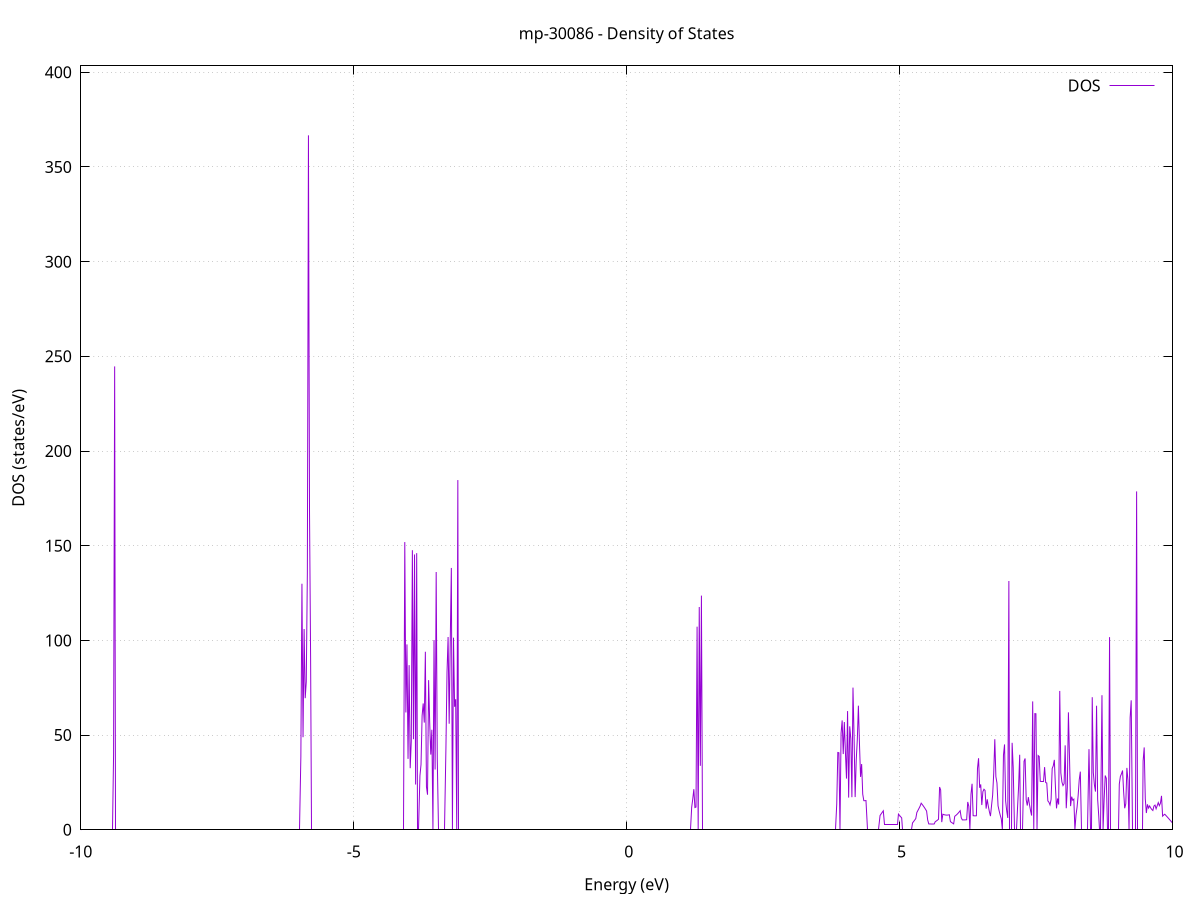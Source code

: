 set title 'mp-30086 - Density of States'
set xlabel 'Energy (eV)'
set ylabel 'DOS (states/eV)'
set grid
set xrange [-10:10]
set yrange [0:403.378]
set xzeroaxis lt -1
set terminal png size 800,600
set output 'mp-30086_dos_gnuplot.png'
plot '-' using 1:2 with lines title 'DOS'
-27.844000 0.000000
-27.824200 0.000000
-27.804300 0.000000
-27.784500 0.000000
-27.764700 0.000000
-27.744800 0.000000
-27.725000 0.000000
-27.705200 0.000000
-27.685300 0.000000
-27.665500 0.000000
-27.645700 0.000000
-27.625800 0.000000
-27.606000 0.000000
-27.586200 0.000000
-27.566400 0.000000
-27.546500 0.000000
-27.526700 0.000000
-27.506900 0.000000
-27.487000 0.000000
-27.467200 0.000000
-27.447400 0.000000
-27.427500 0.000000
-27.407700 0.000000
-27.387900 0.000000
-27.368000 0.000000
-27.348200 0.000000
-27.328400 0.000000
-27.308500 0.000000
-27.288700 0.000000
-27.268900 0.000000
-27.249000 0.000000
-27.229200 0.000000
-27.209400 0.000000
-27.189500 0.000000
-27.169700 0.000000
-27.149900 0.000000
-27.130000 0.000000
-27.110200 0.000000
-27.090400 0.000000
-27.070500 0.000000
-27.050700 0.000000
-27.030900 0.000000
-27.011000 0.000000
-26.991200 0.000000
-26.971400 0.000000
-26.951500 0.000000
-26.931700 0.000000
-26.911900 0.000000
-26.892000 0.000000
-26.872200 0.000000
-26.852400 0.000000
-26.832500 0.000000
-26.812700 0.000000
-26.792900 0.000000
-26.773000 0.000000
-26.753200 0.000000
-26.733400 0.000000
-26.713500 0.000000
-26.693700 0.000000
-26.673900 0.000000
-26.654000 0.000000
-26.634200 0.000000
-26.614400 0.000000
-26.594500 0.000000
-26.574700 0.000000
-26.554900 0.000000
-26.535000 0.000000
-26.515200 0.000000
-26.495400 0.000000
-26.475500 0.000000
-26.455700 0.000000
-26.435900 0.000000
-26.416000 0.000000
-26.396200 0.000000
-26.376400 0.000000
-26.356500 0.000000
-26.336700 0.000000
-26.316900 0.000000
-26.297000 0.000000
-26.277200 0.000000
-26.257400 0.000000
-26.237500 0.000000
-26.217700 0.000000
-26.197900 0.000000
-26.178000 0.000000
-26.158200 0.000000
-26.138400 0.000000
-26.118500 0.000000
-26.098700 0.000000
-26.078900 0.000000
-26.059000 0.000000
-26.039200 0.000000
-26.019400 0.000000
-25.999600 0.000000
-25.979700 0.000000
-25.959900 0.000000
-25.940100 0.000000
-25.920200 0.000000
-25.900400 0.000000
-25.880600 0.000000
-25.860700 0.000000
-25.840900 0.000000
-25.821100 0.000000
-25.801200 0.000000
-25.781400 0.000000
-25.761600 0.000000
-25.741700 0.000000
-25.721900 0.000000
-25.702100 0.000000
-25.682200 0.000000
-25.662400 0.000000
-25.642600 0.000000
-25.622700 0.000000
-25.602900 0.000000
-25.583100 0.000000
-25.563200 0.000000
-25.543400 0.000000
-25.523600 0.000000
-25.503700 0.000000
-25.483900 0.000000
-25.464100 0.000000
-25.444200 0.000000
-25.424400 0.000000
-25.404600 0.000000
-25.384700 0.000000
-25.364900 0.000000
-25.345100 0.000000
-25.325200 0.000000
-25.305400 0.000000
-25.285600 0.000000
-25.265700 0.000000
-25.245900 0.000000
-25.226100 0.000000
-25.206200 0.000000
-25.186400 0.000000
-25.166600 0.000000
-25.146700 0.000000
-25.126900 0.000000
-25.107100 0.000000
-25.087200 0.000000
-25.067400 0.000000
-25.047600 0.000000
-25.027700 0.000000
-25.007900 0.000000
-24.988100 0.000000
-24.968200 0.000000
-24.948400 0.000000
-24.928600 0.000000
-24.908700 0.000000
-24.888900 0.000000
-24.869100 0.000000
-24.849200 0.000000
-24.829400 0.000000
-24.809600 0.000000
-24.789700 0.000000
-24.769900 0.000000
-24.750100 0.000000
-24.730200 0.000000
-24.710400 0.000000
-24.690600 0.000000
-24.670700 0.000000
-24.650900 0.000000
-24.631100 0.000000
-24.611200 0.000000
-24.591400 0.000000
-24.571600 0.000000
-24.551700 0.000000
-24.531900 0.000000
-24.512100 0.000000
-24.492200 0.000000
-24.472400 0.000000
-24.452600 0.000000
-24.432800 0.000000
-24.412900 0.000000
-24.393100 0.000000
-24.373300 0.000000
-24.353400 0.000000
-24.333600 0.000000
-24.313800 0.000000
-24.293900 0.000000
-24.274100 0.000000
-24.254300 0.000000
-24.234400 0.000000
-24.214600 0.000000
-24.194800 0.000000
-24.174900 0.000000
-24.155100 0.000000
-24.135300 0.000000
-24.115400 0.000000
-24.095600 0.000000
-24.075800 0.000000
-24.055900 0.000000
-24.036100 0.000000
-24.016300 0.000000
-23.996400 0.000000
-23.976600 0.000000
-23.956800 0.000000
-23.936900 0.000000
-23.917100 0.000000
-23.897300 0.000000
-23.877400 0.000000
-23.857600 0.000000
-23.837800 0.000000
-23.817900 0.000000
-23.798100 0.000000
-23.778300 0.000000
-23.758400 0.000000
-23.738600 0.000000
-23.718800 0.000000
-23.698900 0.000000
-23.679100 0.000000
-23.659300 0.000000
-23.639400 0.000000
-23.619600 0.000000
-23.599800 0.000000
-23.579900 0.000000
-23.560100 0.000000
-23.540300 0.000000
-23.520400 0.000000
-23.500600 0.000000
-23.480800 0.000000
-23.460900 0.000000
-23.441100 0.000000
-23.421300 0.000000
-23.401400 0.000000
-23.381600 0.000000
-23.361800 0.000000
-23.341900 0.000000
-23.322100 0.000000
-23.302300 0.000000
-23.282400 0.000000
-23.262600 0.000000
-23.242800 0.000000
-23.222900 0.000000
-23.203100 0.000000
-23.183300 0.000000
-23.163400 0.000000
-23.143600 0.000000
-23.123800 0.000000
-23.103900 0.000000
-23.084100 0.000000
-23.064300 0.000000
-23.044400 0.000000
-23.024600 0.000000
-23.004800 0.000000
-22.984900 0.000000
-22.965100 0.000000
-22.945300 0.000000
-22.925500 0.000000
-22.905600 0.000000
-22.885800 0.000000
-22.866000 0.000000
-22.846100 0.000000
-22.826300 0.000000
-22.806500 0.000000
-22.786600 0.000000
-22.766800 0.000000
-22.747000 0.000000
-22.727100 0.000000
-22.707300 0.000000
-22.687500 0.000000
-22.667600 0.000000
-22.647800 0.000000
-22.628000 0.000000
-22.608100 0.000000
-22.588300 0.000000
-22.568500 0.000000
-22.548600 0.000000
-22.528800 0.000000
-22.509000 0.000000
-22.489100 0.000000
-22.469300 0.000000
-22.449500 0.000000
-22.429600 0.000000
-22.409800 0.000000
-22.390000 0.000000
-22.370100 0.000000
-22.350300 0.000000
-22.330500 0.000000
-22.310600 0.000000
-22.290800 0.000000
-22.271000 0.000000
-22.251100 0.000000
-22.231300 0.000000
-22.211500 0.000000
-22.191600 0.000000
-22.171800 0.000000
-22.152000 0.000000
-22.132100 0.000000
-22.112300 0.000000
-22.092500 0.000000
-22.072600 0.000000
-22.052800 0.000000
-22.033000 0.000000
-22.013100 0.000000
-21.993300 0.000000
-21.973500 0.000000
-21.953600 0.000000
-21.933800 0.000000
-21.914000 0.000000
-21.894100 0.000000
-21.874300 0.000000
-21.854500 0.000000
-21.834600 0.000000
-21.814800 0.000000
-21.795000 0.000000
-21.775100 0.000000
-21.755300 0.000000
-21.735500 0.000000
-21.715600 0.000000
-21.695800 0.000000
-21.676000 0.000000
-21.656100 0.000000
-21.636300 0.000000
-21.616500 0.000000
-21.596600 0.000000
-21.576800 0.000000
-21.557000 0.000000
-21.537100 0.000000
-21.517300 0.000000
-21.497500 0.000000
-21.477600 0.000000
-21.457800 0.000000
-21.438000 0.000000
-21.418100 0.000000
-21.398300 0.000000
-21.378500 0.000000
-21.358700 0.000000
-21.338800 0.000000
-21.319000 0.000000
-21.299200 0.000000
-21.279300 0.000000
-21.259500 0.000000
-21.239700 0.000000
-21.219800 0.000000
-21.200000 0.000000
-21.180200 0.000000
-21.160300 0.000000
-21.140500 0.000000
-21.120700 0.000000
-21.100800 0.000000
-21.081000 0.000000
-21.061200 0.000000
-21.041300 0.000000
-21.021500 0.000000
-21.001700 0.000000
-20.981800 0.000000
-20.962000 0.000000
-20.942200 0.000000
-20.922300 0.000000
-20.902500 0.000000
-20.882700 0.000000
-20.862800 0.000000
-20.843000 0.000000
-20.823200 0.000000
-20.803300 0.000000
-20.783500 0.000000
-20.763700 0.000000
-20.743800 0.000000
-20.724000 0.000000
-20.704200 0.000000
-20.684300 0.000000
-20.664500 0.000000
-20.644700 0.000000
-20.624800 0.000000
-20.605000 0.000000
-20.585200 0.000000
-20.565300 0.000000
-20.545500 0.000000
-20.525700 0.000000
-20.505800 0.000000
-20.486000 0.000000
-20.466200 0.000000
-20.446300 0.000000
-20.426500 0.000000
-20.406700 0.000000
-20.386800 0.000000
-20.367000 0.000000
-20.347200 0.000000
-20.327300 0.000000
-20.307500 0.000000
-20.287700 0.000000
-20.267800 0.000000
-20.248000 0.000000
-20.228200 0.000000
-20.208300 0.000000
-20.188500 0.000000
-20.168700 0.000000
-20.148800 0.000000
-20.129000 0.000000
-20.109200 0.000000
-20.089300 0.000000
-20.069500 0.000000
-20.049700 0.000000
-20.029800 0.000000
-20.010000 0.000000
-19.990200 0.000000
-19.970300 0.000000
-19.950500 0.000000
-19.930700 0.000000
-19.910800 0.000000
-19.891000 0.000000
-19.871200 0.000000
-19.851300 0.000000
-19.831500 0.000000
-19.811700 0.000000
-19.791900 0.000000
-19.772000 0.000000
-19.752200 0.000000
-19.732400 0.000000
-19.712500 0.000000
-19.692700 0.000000
-19.672900 0.000000
-19.653000 0.000000
-19.633200 0.000000
-19.613400 0.000000
-19.593500 0.000000
-19.573700 0.000000
-19.553900 0.000000
-19.534000 0.000000
-19.514200 0.000000
-19.494400 0.000000
-19.474500 0.000000
-19.454700 0.000000
-19.434900 0.000000
-19.415000 0.000000
-19.395200 0.000000
-19.375400 0.000000
-19.355500 0.000000
-19.335700 0.000000
-19.315900 0.000000
-19.296000 0.000000
-19.276200 0.000000
-19.256400 0.000000
-19.236500 0.000000
-19.216700 0.000000
-19.196900 0.000000
-19.177000 0.000000
-19.157200 0.000000
-19.137400 0.000000
-19.117500 0.000000
-19.097700 0.000000
-19.077900 0.000000
-19.058000 0.000000
-19.038200 0.000000
-19.018400 0.000000
-18.998500 0.000000
-18.978700 0.000000
-18.958900 0.000000
-18.939000 0.000000
-18.919200 0.000000
-18.899400 0.000000
-18.879500 0.000000
-18.859700 0.000000
-18.839900 0.000000
-18.820000 0.000000
-18.800200 0.000000
-18.780400 0.000000
-18.760500 0.000000
-18.740700 0.000000
-18.720900 0.000000
-18.701000 0.000000
-18.681200 0.000000
-18.661400 0.000000
-18.641500 0.000000
-18.621700 0.000000
-18.601900 0.000000
-18.582000 0.000000
-18.562200 0.000000
-18.542400 0.000000
-18.522500 0.000000
-18.502700 0.000000
-18.482900 0.000000
-18.463000 0.000000
-18.443200 0.000000
-18.423400 0.000000
-18.403500 0.000000
-18.383700 0.000000
-18.363900 0.000000
-18.344000 0.000000
-18.324200 0.000000
-18.304400 0.000000
-18.284600 0.000000
-18.264700 0.000000
-18.244900 0.000000
-18.225100 0.000000
-18.205200 0.000000
-18.185400 0.000000
-18.165600 0.000000
-18.145700 0.000000
-18.125900 0.000000
-18.106100 0.000000
-18.086200 0.000000
-18.066400 0.000000
-18.046600 0.000000
-18.026700 0.000000
-18.006900 0.000000
-17.987100 0.000000
-17.967200 0.000000
-17.947400 0.000000
-17.927600 0.000000
-17.907700 0.000000
-17.887900 0.000000
-17.868100 0.000000
-17.848200 0.000000
-17.828400 0.000000
-17.808600 0.000000
-17.788700 0.000000
-17.768900 0.000000
-17.749100 0.000000
-17.729200 0.000000
-17.709400 0.000000
-17.689600 0.000000
-17.669700 0.000000
-17.649900 0.000000
-17.630100 0.000000
-17.610200 0.000000
-17.590400 0.000000
-17.570600 0.000000
-17.550700 0.000000
-17.530900 0.000000
-17.511100 0.000000
-17.491200 0.000000
-17.471400 0.000000
-17.451600 0.000000
-17.431700 0.000000
-17.411900 0.000000
-17.392100 0.000000
-17.372200 0.000000
-17.352400 0.000000
-17.332600 0.000000
-17.312700 0.000000
-17.292900 0.000000
-17.273100 0.000000
-17.253200 0.000000
-17.233400 0.000000
-17.213600 0.000000
-17.193700 63.648100
-17.173900 272.730800
-17.154100 0.000000
-17.134200 0.000000
-17.114400 0.000000
-17.094600 0.000000
-17.074700 0.000000
-17.054900 0.000000
-17.035100 0.000000
-17.015200 0.000000
-16.995400 0.000000
-16.975600 0.000000
-16.955700 0.000000
-16.935900 0.000000
-16.916100 0.000000
-16.896200 0.000000
-16.876400 0.000000
-16.856600 0.000000
-16.836700 0.000000
-16.816900 0.000000
-16.797100 0.000000
-16.777200 0.000000
-16.757400 0.000000
-16.737600 0.000000
-16.717800 0.000000
-16.697900 0.000000
-16.678100 0.000000
-16.658300 0.000000
-16.638400 0.000000
-16.618600 0.000000
-16.598800 0.000000
-16.578900 0.000000
-16.559100 0.000000
-16.539300 0.000000
-16.519400 0.000000
-16.499600 0.000000
-16.479800 0.000000
-16.459900 0.000000
-16.440100 0.000000
-16.420300 0.000000
-16.400400 0.000000
-16.380600 0.000000
-16.360800 0.000000
-16.340900 0.000000
-16.321100 0.000000
-16.301300 0.000000
-16.281400 0.000000
-16.261600 0.000000
-16.241800 0.000000
-16.221900 0.000000
-16.202100 0.000000
-16.182300 0.000000
-16.162400 0.000000
-16.142600 0.000000
-16.122800 0.000000
-16.102900 0.000000
-16.083100 0.000000
-16.063300 0.000000
-16.043400 0.000000
-16.023600 872.078800
-16.003800 445.822800
-15.983900 0.000000
-15.964100 0.000000
-15.944300 0.000000
-15.924400 0.000000
-15.904600 0.000000
-15.884800 0.000000
-15.864900 0.000000
-15.845100 0.000000
-15.825300 0.000000
-15.805400 0.000000
-15.785600 0.000000
-15.765800 0.000000
-15.745900 0.000000
-15.726100 0.000000
-15.706300 0.000000
-15.686400 0.000000
-15.666600 0.000000
-15.646800 0.000000
-15.626900 0.000000
-15.607100 0.000000
-15.587300 0.000000
-15.567400 0.000000
-15.547600 0.000000
-15.527800 0.000000
-15.507900 0.000000
-15.488100 0.000000
-15.468300 0.000000
-15.448400 0.000000
-15.428600 0.000000
-15.408800 0.000000
-15.388900 0.000000
-15.369100 0.000000
-15.349300 0.000000
-15.329400 0.000000
-15.309600 0.000000
-15.289800 0.000000
-15.269900 0.000000
-15.250100 0.000000
-15.230300 0.000000
-15.210400 0.000000
-15.190600 0.000000
-15.170800 0.000000
-15.151000 0.000000
-15.131100 0.000000
-15.111300 0.000000
-15.091500 0.000000
-15.071600 0.000000
-15.051800 0.000000
-15.032000 0.000000
-15.012100 0.000000
-14.992300 0.000000
-14.972500 0.000000
-14.952600 0.000000
-14.932800 0.000000
-14.913000 0.000000
-14.893100 0.000000
-14.873300 0.000000
-14.853500 0.000000
-14.833600 0.000000
-14.813800 0.000000
-14.794000 0.000000
-14.774100 0.000000
-14.754300 0.000000
-14.734500 0.000000
-14.714600 0.000000
-14.694800 0.000000
-14.675000 0.000000
-14.655100 0.000000
-14.635300 0.000000
-14.615500 0.000000
-14.595600 0.000000
-14.575800 0.000000
-14.556000 0.000000
-14.536100 0.000000
-14.516300 0.000000
-14.496500 0.000000
-14.476600 0.000000
-14.456800 0.000000
-14.437000 0.000000
-14.417100 0.000000
-14.397300 0.000000
-14.377500 0.000000
-14.357600 0.000000
-14.337800 0.000000
-14.318000 0.000000
-14.298100 0.000000
-14.278300 0.000000
-14.258500 0.000000
-14.238600 0.000000
-14.218800 0.000000
-14.199000 0.000000
-14.179100 0.000000
-14.159300 0.000000
-14.139500 0.000000
-14.119600 0.000000
-14.099800 0.000000
-14.080000 0.000000
-14.060100 0.000000
-14.040300 0.000000
-14.020500 0.000000
-14.000600 0.000000
-13.980800 0.000000
-13.961000 0.000000
-13.941100 0.000000
-13.921300 0.000000
-13.901500 0.000000
-13.881600 0.000000
-13.861800 0.000000
-13.842000 0.000000
-13.822100 0.000000
-13.802300 0.000000
-13.782500 0.000000
-13.762600 0.000000
-13.742800 0.000000
-13.723000 0.000000
-13.703100 0.000000
-13.683300 0.000000
-13.663500 0.000000
-13.643700 0.000000
-13.623800 0.000000
-13.604000 0.000000
-13.584200 0.000000
-13.564300 0.000000
-13.544500 0.000000
-13.524700 0.000000
-13.504800 0.000000
-13.485000 0.000000
-13.465200 0.000000
-13.445300 0.000000
-13.425500 0.000000
-13.405700 0.000000
-13.385800 0.000000
-13.366000 0.000000
-13.346200 0.000000
-13.326300 0.000000
-13.306500 0.000000
-13.286700 0.000000
-13.266800 0.000000
-13.247000 0.000000
-13.227200 0.000000
-13.207300 0.000000
-13.187500 0.000000
-13.167700 0.000000
-13.147800 0.000000
-13.128000 0.000000
-13.108200 0.000000
-13.088300 0.000000
-13.068500 0.000000
-13.048700 0.000000
-13.028800 0.000000
-13.009000 0.000000
-12.989200 0.000000
-12.969300 0.000000
-12.949500 0.000000
-12.929700 0.000000
-12.909800 0.000000
-12.890000 0.000000
-12.870200 0.000000
-12.850300 0.000000
-12.830500 0.000000
-12.810700 0.000000
-12.790800 0.000000
-12.771000 0.000000
-12.751200 0.000000
-12.731300 0.000000
-12.711500 0.000000
-12.691700 0.000000
-12.671800 0.000000
-12.652000 0.000000
-12.632200 0.000000
-12.612300 0.000000
-12.592500 0.000000
-12.572700 0.000000
-12.552800 0.000000
-12.533000 0.000000
-12.513200 0.000000
-12.493300 0.000000
-12.473500 0.000000
-12.453700 0.000000
-12.433800 0.000000
-12.414000 0.000000
-12.394200 0.000000
-12.374300 0.000000
-12.354500 0.000000
-12.334700 0.000000
-12.314800 0.000000
-12.295000 0.000000
-12.275200 0.000000
-12.255300 0.000000
-12.235500 0.000000
-12.215700 0.000000
-12.195800 0.000000
-12.176000 0.000000
-12.156200 0.000000
-12.136300 0.000000
-12.116500 0.000000
-12.096700 0.000000
-12.076900 0.000000
-12.057000 0.000000
-12.037200 0.000000
-12.017400 0.000000
-11.997500 0.000000
-11.977700 0.000000
-11.957900 0.000000
-11.938000 0.000000
-11.918200 0.000000
-11.898400 0.000000
-11.878500 0.000000
-11.858700 0.000000
-11.838900 0.000000
-11.819000 0.000000
-11.799200 0.000000
-11.779400 0.000000
-11.759500 0.000000
-11.739700 0.000000
-11.719900 0.000000
-11.700000 0.000000
-11.680200 0.000000
-11.660400 0.000000
-11.640500 0.000000
-11.620700 0.000000
-11.600900 0.000000
-11.581000 0.000000
-11.561200 0.000000
-11.541400 0.000000
-11.521500 0.000000
-11.501700 0.000000
-11.481900 0.000000
-11.462000 0.000000
-11.442200 0.000000
-11.422400 0.000000
-11.402500 0.000000
-11.382700 0.000000
-11.362900 0.000000
-11.343000 0.000000
-11.323200 0.000000
-11.303400 0.000000
-11.283500 0.000000
-11.263700 0.000000
-11.243900 0.000000
-11.224000 0.000000
-11.204200 0.000000
-11.184400 0.000000
-11.164500 0.000000
-11.144700 0.000000
-11.124900 0.000000
-11.105000 0.000000
-11.085200 0.000000
-11.065400 0.000000
-11.045500 0.000000
-11.025700 0.000000
-11.005900 0.000000
-10.986000 0.000000
-10.966200 0.000000
-10.946400 0.000000
-10.926500 0.000000
-10.906700 0.000000
-10.886900 0.000000
-10.867000 0.000000
-10.847200 0.000000
-10.827400 0.000000
-10.807500 0.000000
-10.787700 0.000000
-10.767900 0.000000
-10.748000 0.000000
-10.728200 0.000000
-10.708400 0.000000
-10.688500 0.000000
-10.668700 0.000000
-10.648900 0.000000
-10.629000 0.000000
-10.609200 0.000000
-10.589400 0.000000
-10.569500 0.000000
-10.549700 0.000000
-10.529900 0.000000
-10.510100 0.000000
-10.490200 0.000000
-10.470400 0.000000
-10.450600 0.000000
-10.430700 0.000000
-10.410900 0.000000
-10.391100 0.000000
-10.371200 0.000000
-10.351400 0.000000
-10.331600 0.000000
-10.311700 0.000000
-10.291900 0.000000
-10.272100 0.000000
-10.252200 0.000000
-10.232400 0.000000
-10.212600 0.000000
-10.192700 0.000000
-10.172900 0.000000
-10.153100 0.000000
-10.133200 0.000000
-10.113400 0.000000
-10.093600 0.000000
-10.073700 0.000000
-10.053900 0.000000
-10.034100 0.000000
-10.014200 0.000000
-9.994400 0.000000
-9.974600 0.000000
-9.954700 0.000000
-9.934900 0.000000
-9.915100 0.000000
-9.895200 0.000000
-9.875400 0.000000
-9.855600 0.000000
-9.835700 0.000000
-9.815900 0.000000
-9.796100 0.000000
-9.776200 0.000000
-9.756400 0.000000
-9.736600 0.000000
-9.716700 0.000000
-9.696900 0.000000
-9.677100 0.000000
-9.657200 0.000000
-9.637400 0.000000
-9.617600 0.000000
-9.597700 0.000000
-9.577900 0.000000
-9.558100 0.000000
-9.538200 0.000000
-9.518400 0.000000
-9.498600 0.000000
-9.478700 0.000000
-9.458900 0.000000
-9.439100 0.000000
-9.419200 0.000000
-9.399400 39.706500
-9.379600 244.693400
-9.359700 0.000000
-9.339900 0.000000
-9.320100 0.000000
-9.300200 0.000000
-9.280400 0.000000
-9.260600 0.000000
-9.240700 0.000000
-9.220900 0.000000
-9.201100 0.000000
-9.181200 0.000000
-9.161400 0.000000
-9.141600 0.000000
-9.121700 0.000000
-9.101900 0.000000
-9.082100 0.000000
-9.062200 0.000000
-9.042400 0.000000
-9.022600 0.000000
-9.002800 0.000000
-8.982900 0.000000
-8.963100 0.000000
-8.943300 0.000000
-8.923400 0.000000
-8.903600 0.000000
-8.883800 0.000000
-8.863900 0.000000
-8.844100 0.000000
-8.824300 0.000000
-8.804400 0.000000
-8.784600 0.000000
-8.764800 0.000000
-8.744900 0.000000
-8.725100 0.000000
-8.705300 0.000000
-8.685400 0.000000
-8.665600 0.000000
-8.645800 0.000000
-8.625900 0.000000
-8.606100 0.000000
-8.586300 0.000000
-8.566400 0.000000
-8.546600 0.000000
-8.526800 0.000000
-8.506900 0.000000
-8.487100 0.000000
-8.467300 0.000000
-8.447400 0.000000
-8.427600 0.000000
-8.407800 0.000000
-8.387900 0.000000
-8.368100 0.000000
-8.348300 0.000000
-8.328400 0.000000
-8.308600 0.000000
-8.288800 0.000000
-8.268900 0.000000
-8.249100 0.000000
-8.229300 0.000000
-8.209400 0.000000
-8.189600 0.000000
-8.169800 0.000000
-8.149900 0.000000
-8.130100 0.000000
-8.110300 0.000000
-8.090400 0.000000
-8.070600 0.000000
-8.050800 0.000000
-8.030900 0.000000
-8.011100 0.000000
-7.991300 0.000000
-7.971400 0.000000
-7.951600 0.000000
-7.931800 0.000000
-7.911900 0.000000
-7.892100 0.000000
-7.872300 0.000000
-7.852400 0.000000
-7.832600 0.000000
-7.812800 0.000000
-7.792900 0.000000
-7.773100 0.000000
-7.753300 0.000000
-7.733400 0.000000
-7.713600 0.000000
-7.693800 0.000000
-7.673900 0.000000
-7.654100 0.000000
-7.634300 0.000000
-7.614400 0.000000
-7.594600 0.000000
-7.574800 0.000000
-7.554900 0.000000
-7.535100 0.000000
-7.515300 0.000000
-7.495400 0.000000
-7.475600 0.000000
-7.455800 0.000000
-7.436000 0.000000
-7.416100 0.000000
-7.396300 0.000000
-7.376500 0.000000
-7.356600 0.000000
-7.336800 0.000000
-7.317000 0.000000
-7.297100 0.000000
-7.277300 0.000000
-7.257500 0.000000
-7.237600 0.000000
-7.217800 0.000000
-7.198000 0.000000
-7.178100 0.000000
-7.158300 0.000000
-7.138500 0.000000
-7.118600 0.000000
-7.098800 0.000000
-7.079000 0.000000
-7.059100 0.000000
-7.039300 0.000000
-7.019500 0.000000
-6.999600 0.000000
-6.979800 0.000000
-6.960000 0.000000
-6.940100 0.000000
-6.920300 0.000000
-6.900500 0.000000
-6.880600 0.000000
-6.860800 0.000000
-6.841000 0.000000
-6.821100 0.000000
-6.801300 0.000000
-6.781500 0.000000
-6.761600 0.000000
-6.741800 0.000000
-6.722000 0.000000
-6.702100 0.000000
-6.682300 0.000000
-6.662500 0.000000
-6.642600 0.000000
-6.622800 0.000000
-6.603000 0.000000
-6.583100 0.000000
-6.563300 0.000000
-6.543500 0.000000
-6.523600 0.000000
-6.503800 0.000000
-6.484000 0.000000
-6.464100 0.000000
-6.444300 0.000000
-6.424500 0.000000
-6.404600 0.000000
-6.384800 0.000000
-6.365000 0.000000
-6.345100 0.000000
-6.325300 0.000000
-6.305500 0.000000
-6.285600 0.000000
-6.265800 0.000000
-6.246000 0.000000
-6.226100 0.000000
-6.206300 0.000000
-6.186500 0.000000
-6.166600 0.000000
-6.146800 0.000000
-6.127000 0.000000
-6.107100 0.000000
-6.087300 0.000000
-6.067500 0.000000
-6.047600 0.000000
-6.027800 0.000000
-6.008000 0.000000
-5.988100 0.000000
-5.968300 38.594600
-5.948500 129.916000
-5.928600 48.891900
-5.908800 106.016800
-5.889000 69.480200
-5.869200 78.101900
-5.849300 135.660800
-5.829500 366.706900
-5.809700 167.214100
-5.789800 90.718600
-5.770000 0.000000
-5.750200 0.000000
-5.730300 0.000000
-5.710500 0.000000
-5.690700 0.000000
-5.670800 0.000000
-5.651000 0.000000
-5.631200 0.000000
-5.611300 0.000000
-5.591500 0.000000
-5.571700 0.000000
-5.551800 0.000000
-5.532000 0.000000
-5.512200 0.000000
-5.492300 0.000000
-5.472500 0.000000
-5.452700 0.000000
-5.432800 0.000000
-5.413000 0.000000
-5.393200 0.000000
-5.373300 0.000000
-5.353500 0.000000
-5.333700 0.000000
-5.313800 0.000000
-5.294000 0.000000
-5.274200 0.000000
-5.254300 0.000000
-5.234500 0.000000
-5.214700 0.000000
-5.194800 0.000000
-5.175000 0.000000
-5.155200 0.000000
-5.135300 0.000000
-5.115500 0.000000
-5.095700 0.000000
-5.075800 0.000000
-5.056000 0.000000
-5.036200 0.000000
-5.016300 0.000000
-4.996500 0.000000
-4.976700 0.000000
-4.956800 0.000000
-4.937000 0.000000
-4.917200 0.000000
-4.897300 0.000000
-4.877500 0.000000
-4.857700 0.000000
-4.837800 0.000000
-4.818000 0.000000
-4.798200 0.000000
-4.778300 0.000000
-4.758500 0.000000
-4.738700 0.000000
-4.718800 0.000000
-4.699000 0.000000
-4.679200 0.000000
-4.659300 0.000000
-4.639500 0.000000
-4.619700 0.000000
-4.599800 0.000000
-4.580000 0.000000
-4.560200 0.000000
-4.540300 0.000000
-4.520500 0.000000
-4.500700 0.000000
-4.480800 0.000000
-4.461000 0.000000
-4.441200 0.000000
-4.421300 0.000000
-4.401500 0.000000
-4.381700 0.000000
-4.361800 0.000000
-4.342000 0.000000
-4.322200 0.000000
-4.302400 0.000000
-4.282500 0.000000
-4.262700 0.000000
-4.242900 0.000000
-4.223000 0.000000
-4.203200 0.000000
-4.183400 0.000000
-4.163500 0.000000
-4.143700 0.000000
-4.123900 0.000000
-4.104000 0.000000
-4.084200 0.000000
-4.064400 151.920900
-4.044500 61.944200
-4.024700 97.868800
-4.004900 37.442200
-3.985000 86.937800
-3.965200 32.526100
-3.945400 46.833800
-3.925500 147.626100
-3.905700 47.837300
-3.885900 145.374000
-3.866000 23.882300
-3.846200 146.094900
-3.826400 0.000000
-3.806500 0.000000
-3.786700 28.568100
-3.766900 34.451700
-3.747000 60.243400
-3.727200 66.722400
-3.707400 56.613800
-3.687500 94.012800
-3.667700 22.744500
-3.647900 18.512400
-3.628000 79.001200
-3.608200 56.661400
-3.588400 39.695000
-3.568500 52.813600
-3.548700 0.000000
-3.528900 100.157000
-3.509000 31.828400
-3.489200 136.101100
-3.469400 37.414800
-3.449500 0.000000
-3.429700 0.000000
-3.409900 0.000000
-3.390000 0.000000
-3.370200 0.000000
-3.350400 0.000000
-3.330500 0.000000
-3.310700 43.158000
-3.290900 83.151700
-3.271000 101.780700
-3.251200 56.009200
-3.231400 99.723700
-3.211500 138.277200
-3.191700 0.000000
-3.171900 101.457200
-3.152000 64.952700
-3.132200 68.936300
-3.112400 0.000000
-3.092500 184.673500
-3.072700 0.000000
-3.052900 0.000000
-3.033000 0.000000
-3.013200 0.000000
-2.993400 0.000000
-2.973500 0.000000
-2.953700 0.000000
-2.933900 0.000000
-2.914000 0.000000
-2.894200 0.000000
-2.874400 0.000000
-2.854500 0.000000
-2.834700 0.000000
-2.814900 0.000000
-2.795100 0.000000
-2.775200 0.000000
-2.755400 0.000000
-2.735600 0.000000
-2.715700 0.000000
-2.695900 0.000000
-2.676100 0.000000
-2.656200 0.000000
-2.636400 0.000000
-2.616600 0.000000
-2.596700 0.000000
-2.576900 0.000000
-2.557100 0.000000
-2.537200 0.000000
-2.517400 0.000000
-2.497600 0.000000
-2.477700 0.000000
-2.457900 0.000000
-2.438100 0.000000
-2.418200 0.000000
-2.398400 0.000000
-2.378600 0.000000
-2.358700 0.000000
-2.338900 0.000000
-2.319100 0.000000
-2.299200 0.000000
-2.279400 0.000000
-2.259600 0.000000
-2.239700 0.000000
-2.219900 0.000000
-2.200100 0.000000
-2.180200 0.000000
-2.160400 0.000000
-2.140600 0.000000
-2.120700 0.000000
-2.100900 0.000000
-2.081100 0.000000
-2.061200 0.000000
-2.041400 0.000000
-2.021600 0.000000
-2.001700 0.000000
-1.981900 0.000000
-1.962100 0.000000
-1.942200 0.000000
-1.922400 0.000000
-1.902600 0.000000
-1.882700 0.000000
-1.862900 0.000000
-1.843100 0.000000
-1.823200 0.000000
-1.803400 0.000000
-1.783600 0.000000
-1.763700 0.000000
-1.743900 0.000000
-1.724100 0.000000
-1.704200 0.000000
-1.684400 0.000000
-1.664600 0.000000
-1.644700 0.000000
-1.624900 0.000000
-1.605100 0.000000
-1.585200 0.000000
-1.565400 0.000000
-1.545600 0.000000
-1.525700 0.000000
-1.505900 0.000000
-1.486100 0.000000
-1.466200 0.000000
-1.446400 0.000000
-1.426600 0.000000
-1.406700 0.000000
-1.386900 0.000000
-1.367100 0.000000
-1.347200 0.000000
-1.327400 0.000000
-1.307600 0.000000
-1.287700 0.000000
-1.267900 0.000000
-1.248100 0.000000
-1.228300 0.000000
-1.208400 0.000000
-1.188600 0.000000
-1.168800 0.000000
-1.148900 0.000000
-1.129100 0.000000
-1.109300 0.000000
-1.089400 0.000000
-1.069600 0.000000
-1.049800 0.000000
-1.029900 0.000000
-1.010100 0.000000
-0.990300 0.000000
-0.970400 0.000000
-0.950600 0.000000
-0.930800 0.000000
-0.910900 0.000000
-0.891100 0.000000
-0.871300 0.000000
-0.851400 0.000000
-0.831600 0.000000
-0.811800 0.000000
-0.791900 0.000000
-0.772100 0.000000
-0.752300 0.000000
-0.732400 0.000000
-0.712600 0.000000
-0.692800 0.000000
-0.672900 0.000000
-0.653100 0.000000
-0.633300 0.000000
-0.613400 0.000000
-0.593600 0.000000
-0.573800 0.000000
-0.553900 0.000000
-0.534100 0.000000
-0.514300 0.000000
-0.494400 0.000000
-0.474600 0.000000
-0.454800 0.000000
-0.434900 0.000000
-0.415100 0.000000
-0.395300 0.000000
-0.375400 0.000000
-0.355600 0.000000
-0.335800 0.000000
-0.315900 0.000000
-0.296100 0.000000
-0.276300 0.000000
-0.256400 0.000000
-0.236600 0.000000
-0.216800 0.000000
-0.196900 0.000000
-0.177100 0.000000
-0.157300 0.000000
-0.137400 0.000000
-0.117600 0.000000
-0.097800 0.000000
-0.077900 0.000000
-0.058100 0.000000
-0.038300 0.000000
-0.018400 0.000000
0.001400 0.000000
0.021200 0.000000
0.041100 0.000000
0.060900 0.000000
0.080700 0.000000
0.100600 0.000000
0.120400 0.000000
0.140200 0.000000
0.160100 0.000000
0.179900 0.000000
0.199700 0.000000
0.219600 0.000000
0.239400 0.000000
0.259200 0.000000
0.279100 0.000000
0.298900 0.000000
0.318700 0.000000
0.338500 0.000000
0.358400 0.000000
0.378200 0.000000
0.398000 0.000000
0.417900 0.000000
0.437700 0.000000
0.457500 0.000000
0.477400 0.000000
0.497200 0.000000
0.517000 0.000000
0.536900 0.000000
0.556700 0.000000
0.576500 0.000000
0.596400 0.000000
0.616200 0.000000
0.636000 0.000000
0.655900 0.000000
0.675700 0.000000
0.695500 0.000000
0.715400 0.000000
0.735200 0.000000
0.755000 0.000000
0.774900 0.000000
0.794700 0.000000
0.814500 0.000000
0.834400 0.000000
0.854200 0.000000
0.874000 0.000000
0.893900 0.000000
0.913700 0.000000
0.933500 0.000000
0.953400 0.000000
0.973200 0.000000
0.993000 0.000000
1.012900 0.000000
1.032700 0.000000
1.052500 0.000000
1.072400 0.000000
1.092200 0.000000
1.112000 0.000000
1.131900 0.000000
1.151700 0.000000
1.171500 0.000000
1.191400 11.887600
1.211200 16.253600
1.231000 21.423400
1.250900 11.736000
1.270700 11.988300
1.290500 107.265400
1.310400 0.000000
1.330200 117.620300
1.350000 33.789600
1.369900 123.639300
1.389700 0.000000
1.409500 0.000000
1.429400 0.000000
1.449200 0.000000
1.469000 0.000000
1.488900 0.000000
1.508700 0.000000
1.528500 0.000000
1.548400 0.000000
1.568200 0.000000
1.588000 0.000000
1.607900 0.000000
1.627700 0.000000
1.647500 0.000000
1.667400 0.000000
1.687200 0.000000
1.707000 0.000000
1.726900 0.000000
1.746700 0.000000
1.766500 0.000000
1.786400 0.000000
1.806200 0.000000
1.826000 0.000000
1.845800 0.000000
1.865700 0.000000
1.885500 0.000000
1.905300 0.000000
1.925200 0.000000
1.945000 0.000000
1.964800 0.000000
1.984700 0.000000
2.004500 0.000000
2.024300 0.000000
2.044200 0.000000
2.064000 0.000000
2.083800 0.000000
2.103700 0.000000
2.123500 0.000000
2.143300 0.000000
2.163200 0.000000
2.183000 0.000000
2.202800 0.000000
2.222700 0.000000
2.242500 0.000000
2.262300 0.000000
2.282200 0.000000
2.302000 0.000000
2.321800 0.000000
2.341700 0.000000
2.361500 0.000000
2.381300 0.000000
2.401200 0.000000
2.421000 0.000000
2.440800 0.000000
2.460700 0.000000
2.480500 0.000000
2.500300 0.000000
2.520200 0.000000
2.540000 0.000000
2.559800 0.000000
2.579700 0.000000
2.599500 0.000000
2.619300 0.000000
2.639200 0.000000
2.659000 0.000000
2.678800 0.000000
2.698700 0.000000
2.718500 0.000000
2.738300 0.000000
2.758200 0.000000
2.778000 0.000000
2.797800 0.000000
2.817700 0.000000
2.837500 0.000000
2.857300 0.000000
2.877200 0.000000
2.897000 0.000000
2.916800 0.000000
2.936700 0.000000
2.956500 0.000000
2.976300 0.000000
2.996200 0.000000
3.016000 0.000000
3.035800 0.000000
3.055700 0.000000
3.075500 0.000000
3.095300 0.000000
3.115200 0.000000
3.135000 0.000000
3.154800 0.000000
3.174700 0.000000
3.194500 0.000000
3.214300 0.000000
3.234200 0.000000
3.254000 0.000000
3.273800 0.000000
3.293700 0.000000
3.313500 0.000000
3.333300 0.000000
3.353200 0.000000
3.373000 0.000000
3.392800 0.000000
3.412600 0.000000
3.432500 0.000000
3.452300 0.000000
3.472100 0.000000
3.492000 0.000000
3.511800 0.000000
3.531600 0.000000
3.551500 0.000000
3.571300 0.000000
3.591100 0.000000
3.611000 0.000000
3.630800 0.000000
3.650600 0.000000
3.670500 0.000000
3.690300 0.000000
3.710100 0.000000
3.730000 0.000000
3.749800 0.000000
3.769600 0.000000
3.789500 0.000000
3.809300 0.000000
3.829100 0.000000
3.849000 13.571800
3.868800 40.817300
3.888600 40.669800
3.908500 0.000000
3.928300 50.983400
3.948100 57.729600
3.968000 39.972100
3.987800 56.912200
4.007600 41.184700
4.027500 27.014600
4.047300 62.671500
4.067100 16.985500
4.087000 54.626800
4.106800 48.157200
4.126600 17.218000
4.146500 75.087300
4.166300 49.346800
4.186100 17.273000
4.206000 36.829500
4.225800 47.580800
4.245600 65.538400
4.265500 45.272200
4.285300 27.914700
4.305100 34.709400
4.325000 18.811900
4.344800 15.372700
4.364600 15.349100
4.384500 15.438900
4.404300 0.000000
4.424100 0.000000
4.444000 0.000000
4.463800 0.000000
4.483600 0.000000
4.503500 0.000000
4.523300 0.000000
4.543100 0.000000
4.563000 0.000000
4.582800 0.000000
4.602600 0.000000
4.622500 0.000000
4.642300 7.528800
4.662100 8.371700
4.682000 9.203000
4.701800 10.022800
4.721600 2.934000
4.741500 2.933800
4.761300 2.933600
4.781100 2.933400
4.801000 2.933300
4.820800 2.933200
4.840600 2.933200
4.860500 2.933200
4.880300 2.933300
4.900100 2.933400
4.920000 2.933600
4.939800 2.933800
4.959600 2.934100
4.979400 8.272200
4.999300 7.590500
5.019100 6.916300
5.038900 6.249500
5.058800 0.000000
5.078600 0.000000
5.098400 0.000000
5.118300 0.000000
5.138100 0.000000
5.157900 0.000000
5.177800 0.000000
5.197600 0.000000
5.217400 0.000000
5.237300 3.613500
5.257100 4.354400
5.276900 5.122600
5.296800 5.917900
5.316600 9.138200
5.336400 10.213100
5.356300 11.327400
5.376100 12.481100
5.395900 14.038600
5.415800 13.328900
5.435600 12.558100
5.455400 11.726200
5.475300 10.833100
5.495100 9.878800
5.514900 5.196900
5.534800 3.090400
5.554600 3.062800
5.574400 3.045600
5.594300 3.038700
5.614100 3.042200
5.633900 3.056000
5.653800 4.271000
5.673600 4.636300
5.693400 5.069200
5.713300 5.569900
5.733100 22.578200
5.752900 21.005500
5.772800 4.035900
5.792600 8.220700
5.812400 7.997500
5.832300 7.844500
5.852100 7.761900
5.871900 7.749700
5.891800 7.807800
5.911600 7.936300
5.931400 4.316800
5.951300 3.891900
5.971100 3.490900
5.990900 3.113800
6.010800 7.127500
6.030600 7.571300
6.050400 8.087900
6.070300 8.677400
6.090100 9.339600
6.109900 10.074700
6.129800 6.387900
6.149600 5.214500
6.169400 5.203900
6.189300 5.213000
6.209100 5.241900
6.228900 5.290600
6.248800 14.690100
6.268600 12.437800
6.288400 0.000000
6.308300 18.770600
6.328100 24.300000
6.347900 7.434900
6.367800 7.379700
6.387600 7.366600
6.407400 7.395800
6.427300 32.374400
6.447100 37.784800
6.466900 22.185600
6.486700 23.954200
6.506600 13.055800
6.526400 20.138700
6.546200 21.397100
6.566100 20.776800
6.585900 11.168700
6.605700 16.091200
6.625600 12.486400
6.645400 9.527000
6.665200 7.213000
6.685100 12.811800
6.704900 18.219200
6.724700 29.742800
6.744600 47.825500
6.764400 28.044600
6.784200 24.711000
6.804100 12.663500
6.823900 10.016700
6.843700 7.714900
6.863600 5.758200
6.883400 0.000000
6.903200 39.419200
6.923100 45.059500
6.942900 15.282800
6.962700 9.978600
6.982600 6.241600
7.002400 131.373600
7.022200 0.000000
7.042100 0.000000
7.061900 45.933100
7.081700 32.997100
7.101600 0.000000
7.121400 0.000000
7.141200 0.000000
7.161100 11.621900
7.180900 22.987700
7.200700 39.614400
7.220600 0.000000
7.240400 0.000000
7.260200 0.000000
7.280100 36.166100
7.299900 37.652200
7.319700 15.881800
7.339600 12.789400
7.359400 17.242800
7.379200 13.419400
7.399100 10.176900
7.418900 7.515300
7.438700 67.784900
7.458600 0.000000
7.478400 61.338800
7.498200 61.258400
7.518100 0.000000
7.537900 39.215400
7.557700 38.718700
7.577600 25.559100
7.597400 25.495900
7.617200 25.480800
7.637100 25.513700
7.656900 33.081000
7.676700 24.934200
7.696600 24.711300
7.716400 15.254100
7.736200 14.532100
7.756100 13.146700
7.775900 15.999700
7.795700 32.327400
7.815600 33.780800
7.835400 36.909400
7.855200 22.806800
7.875100 11.302800
7.894900 16.513500
7.914700 13.335300
7.934600 73.323600
7.954400 30.036800
7.974200 25.239700
7.994100 23.325100
8.013900 24.293100
8.033700 44.593700
8.053500 11.367000
8.073400 22.167500
8.093200 62.012000
8.113000 38.183500
8.132900 12.497200
8.152700 17.484200
8.172500 15.616500
8.192400 16.166100
8.212200 0.000000
8.232000 7.694500
8.251900 11.964000
8.271700 18.196900
8.291500 26.393400
8.311400 30.696900
8.331200 0.000000
8.351000 0.000000
8.370900 0.000000
8.390700 0.000000
8.410500 0.000000
8.430400 0.000000
8.450200 0.000000
8.470000 42.575100
8.489900 0.000000
8.509700 0.000000
8.529500 69.991100
8.549400 30.153500
8.569200 23.698800
8.589000 20.163500
8.608900 65.497000
8.628700 16.137200
8.648500 7.442800
8.668400 0.000000
8.688200 0.000000
8.708000 71.068000
8.727900 0.000000
8.747700 16.147000
8.767500 28.645900
8.787400 27.160000
8.807200 0.000000
8.827000 0.000000
8.846900 101.731600
8.866700 0.000000
8.886500 0.000000
8.906400 0.000000
8.926200 0.000000
8.946000 0.000000
8.965900 0.000000
8.985700 0.000000
9.005500 0.000000
9.025400 24.127900
9.045200 28.190600
9.065000 29.528400
9.084900 31.302800
9.104700 20.128700
9.124500 11.367800
9.144400 13.719400
9.164200 32.673700
9.184000 26.183000
9.203900 0.000000
9.223700 59.159400
9.243500 68.360700
9.263400 0.000000
9.283200 0.000000
9.303000 0.000000
9.322900 0.000000
9.342700 178.677300
9.362500 0.000000
9.382400 0.000000
9.402200 0.000000
9.422000 0.000000
9.441900 0.000000
9.461700 36.300900
9.481500 43.493900
9.501400 16.354200
9.521200 8.861900
9.541000 13.416500
9.560900 11.467300
9.580700 12.588200
9.600500 11.529300
9.620300 10.725900
9.640200 10.178300
9.660000 12.534200
9.679800 13.042000
9.699700 11.098500
9.719500 12.683200
9.739300 14.355700
9.759200 12.729500
9.779000 14.038300
9.798800 17.905800
9.818700 7.196000
9.838500 7.795700
9.858300 8.204100
9.878200 7.588100
9.898000 6.962100
9.917800 6.325900
9.937700 5.679700
9.957500 5.023500
9.977300 4.357100
9.997200 3.680700
10.017000 2.994200
10.036800 0.000000
10.056700 0.000000
10.076500 0.000000
10.096300 0.000000
10.116200 0.000000
10.136000 0.000000
10.155800 0.000000
10.175700 0.000000
10.195500 0.000000
10.215300 0.000000
10.235200 0.000000
10.255000 0.000000
10.274800 0.000000
10.294700 0.000000
10.314500 0.000000
10.334300 0.000000
10.354200 0.000000
10.374000 0.000000
10.393800 0.000000
10.413700 0.000000
10.433500 0.000000
10.453300 0.000000
10.473200 0.000000
10.493000 0.000000
10.512800 0.000000
10.532700 0.000000
10.552500 0.000000
10.572300 0.000000
10.592200 0.000000
10.612000 0.000000
10.631800 0.000000
10.651700 0.000000
10.671500 0.000000
10.691300 0.000000
10.711200 0.000000
10.731000 0.000000
10.750800 0.000000
10.770700 0.000000
10.790500 0.000000
10.810300 0.000000
10.830200 0.000000
10.850000 0.000000
10.869800 0.000000
10.889700 0.000000
10.909500 0.000000
10.929300 0.000000
10.949200 0.000000
10.969000 0.000000
10.988800 0.000000
11.008700 0.000000
11.028500 0.000000
11.048300 0.000000
11.068200 0.000000
11.088000 0.000000
11.107800 0.000000
11.127600 0.000000
11.147500 0.000000
11.167300 0.000000
11.187100 0.000000
11.207000 0.000000
11.226800 0.000000
11.246600 0.000000
11.266500 0.000000
11.286300 0.000000
11.306100 0.000000
11.326000 0.000000
11.345800 0.000000
11.365600 0.000000
11.385500 0.000000
11.405300 0.000000
11.425100 0.000000
11.445000 0.000000
11.464800 0.000000
11.484600 0.000000
11.504500 0.000000
11.524300 0.000000
11.544100 0.000000
11.564000 0.000000
11.583800 0.000000
11.603600 0.000000
11.623500 0.000000
11.643300 0.000000
11.663100 0.000000
11.683000 0.000000
11.702800 0.000000
11.722600 0.000000
11.742500 0.000000
11.762300 0.000000
11.782100 0.000000
11.802000 0.000000
11.821800 0.000000
e
